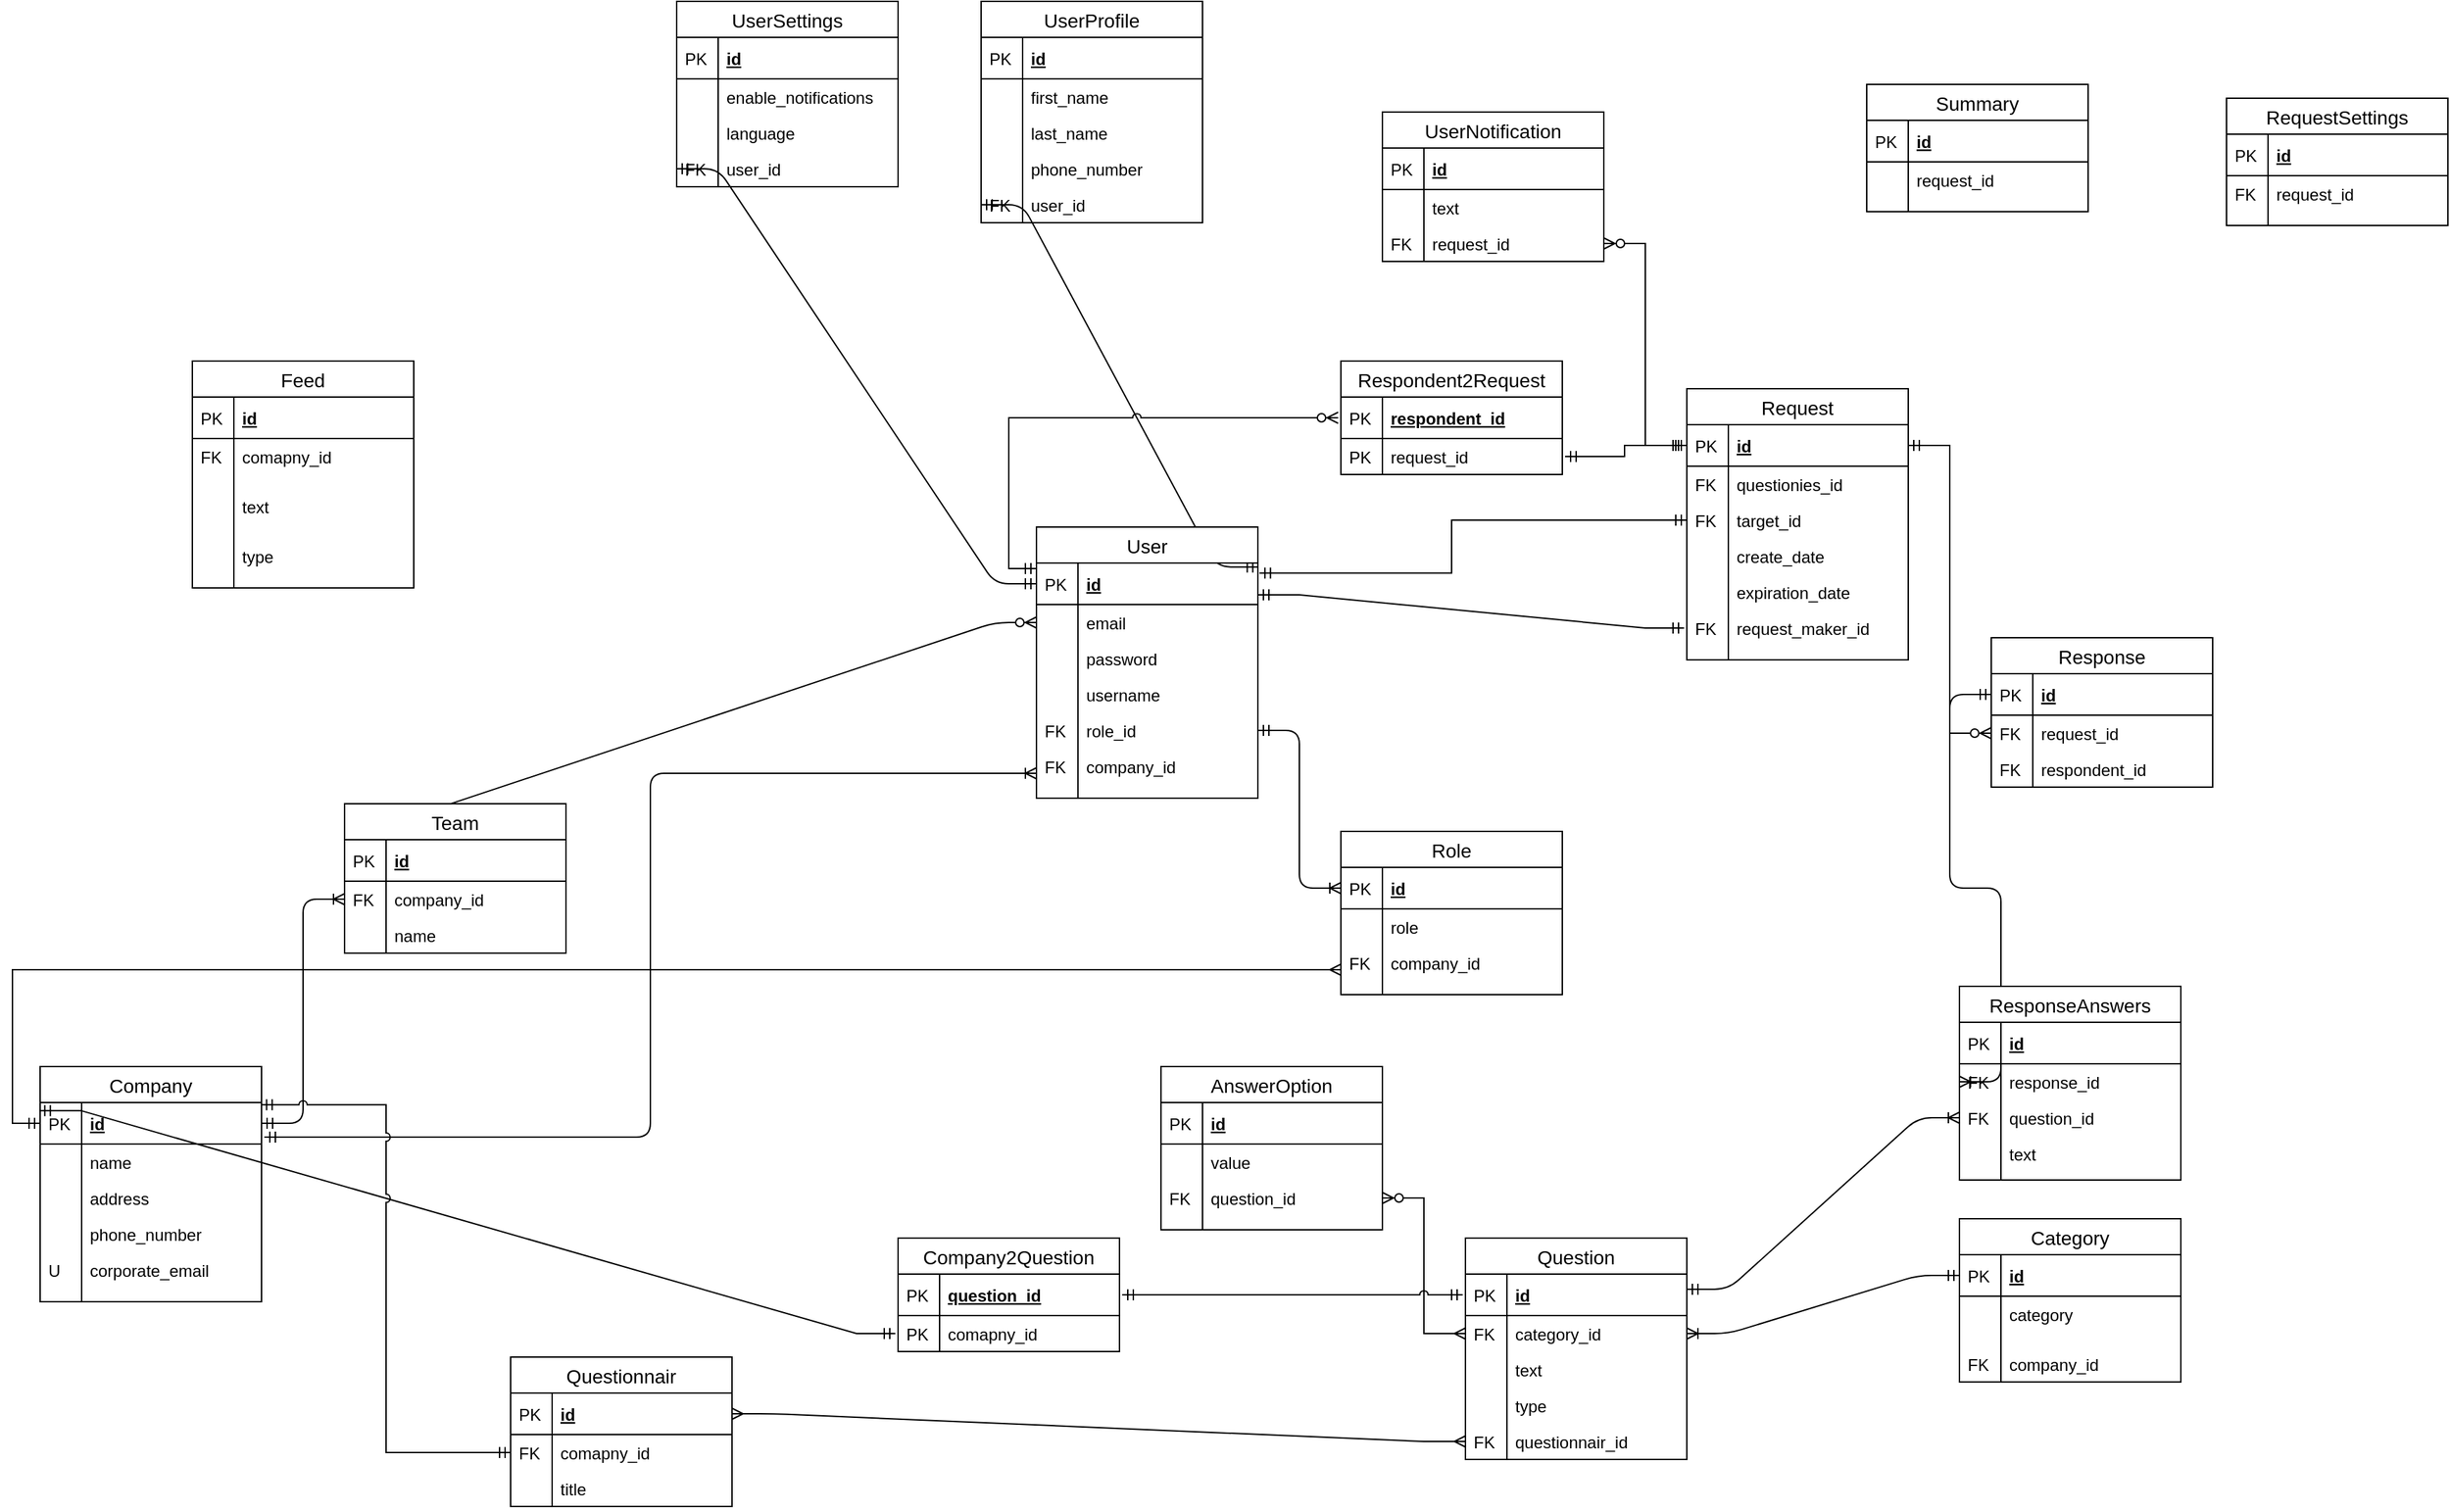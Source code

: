 <mxfile version="13.1.3">
    <diagram id="6hGFLwfOUW9BJ-s0fimq" name="Page-1">
        <mxGraphModel dx="1781" dy="1815" grid="1" gridSize="10" guides="1" tooltips="1" connect="1" arrows="1" fold="1" page="1" pageScale="1" pageWidth="827" pageHeight="1169" math="0" shadow="0">
            <root>
                <mxCell id="0"/>
                <mxCell id="1" parent="0"/>
                <mxCell id="70" value="" style="edgeStyle=entityRelationEdgeStyle;fontSize=12;html=1;endArrow=ERzeroToMany;endFill=1;startArrow=ERzeroToMany;entryX=0.009;entryY=0.14;entryDx=0;entryDy=0;entryPerimeter=0;" parent="1" source="6" target="25" edge="1">
                    <mxGeometry width="100" height="100" relative="1" as="geometry">
                        <mxPoint y="130" as="sourcePoint"/>
                        <mxPoint x="410" y="208" as="targetPoint"/>
                    </mxGeometry>
                </mxCell>
                <mxCell id="74" value="" style="edgeStyle=elbowEdgeStyle;fontSize=12;html=1;endArrow=ERoneToMany;entryX=0;entryY=0.5;entryDx=0;entryDy=0;startArrow=ERmandOne;startFill=0;" parent="1" target="12" edge="1">
                    <mxGeometry width="100" height="100" relative="1" as="geometry">
                        <mxPoint x="-398" y="551" as="sourcePoint"/>
                        <mxPoint x="130" y="240" as="targetPoint"/>
                    </mxGeometry>
                </mxCell>
                <mxCell id="76" value="" style="edgeStyle=entityRelationEdgeStyle;fontSize=12;html=1;endArrow=ERmany;startArrow=ERmany;exitX=1;exitY=0.5;exitDx=0;exitDy=0;startFill=0;endFill=0;" parent="1" source="37" target="320" edge="1">
                    <mxGeometry width="100" height="100" relative="1" as="geometry">
                        <mxPoint x="390" y="670" as="sourcePoint"/>
                        <mxPoint x="490" y="570" as="targetPoint"/>
                    </mxGeometry>
                </mxCell>
                <mxCell id="77" value="" style="edgeStyle=entityRelationEdgeStyle;fontSize=12;html=1;endArrow=ERoneToMany;startArrow=ERmandOne;entryX=0;entryY=0.5;entryDx=0;entryDy=0;" parent="1" source="15" target="28" edge="1">
                    <mxGeometry width="100" height="100" relative="1" as="geometry">
                        <mxPoint x="410" y="370" as="sourcePoint"/>
                        <mxPoint x="510" y="270" as="targetPoint"/>
                    </mxGeometry>
                </mxCell>
                <mxCell id="148" value="" style="edgeStyle=entityRelationEdgeStyle;fontSize=12;html=1;endArrow=ERoneToMany;startArrow=ERmandOne;jumpStyle=arc;" parent="1" source="138" target="52" edge="1">
                    <mxGeometry width="100" height="100" relative="1" as="geometry">
                        <mxPoint x="830" y="644" as="sourcePoint"/>
                        <mxPoint x="670" y="761" as="targetPoint"/>
                    </mxGeometry>
                </mxCell>
                <mxCell id="237" value="UserProfile" style="swimlane;fontStyle=0;childLayout=stackLayout;horizontal=1;startSize=26;horizontalStack=0;resizeParent=1;resizeParentMax=0;resizeLast=0;collapsible=1;marginBottom=0;align=center;fontSize=14;" parent="1" vertex="1">
                    <mxGeometry x="120" y="-270" width="160" height="160" as="geometry"/>
                </mxCell>
                <mxCell id="238" value="id" style="shape=partialRectangle;top=0;left=0;right=0;bottom=1;align=left;verticalAlign=middle;fillColor=none;spacingLeft=34;spacingRight=4;overflow=hidden;rotatable=0;points=[[0,0.5],[1,0.5]];portConstraint=eastwest;dropTarget=0;fontStyle=5;fontSize=12;" parent="237" vertex="1">
                    <mxGeometry y="26" width="160" height="30" as="geometry"/>
                </mxCell>
                <mxCell id="239" value="PK" style="shape=partialRectangle;top=0;left=0;bottom=0;fillColor=none;align=left;verticalAlign=middle;spacingLeft=4;spacingRight=4;overflow=hidden;rotatable=0;points=[];portConstraint=eastwest;part=1;fontSize=12;" parent="238" vertex="1" connectable="0">
                    <mxGeometry width="30" height="30" as="geometry"/>
                </mxCell>
                <mxCell id="240" value="first_name" style="shape=partialRectangle;top=0;left=0;right=0;bottom=0;align=left;verticalAlign=top;fillColor=none;spacingLeft=34;spacingRight=4;overflow=hidden;rotatable=0;points=[[0,0.5],[1,0.5]];portConstraint=eastwest;dropTarget=0;fontSize=12;" parent="237" vertex="1">
                    <mxGeometry y="56" width="160" height="26" as="geometry"/>
                </mxCell>
                <mxCell id="241" value="" style="shape=partialRectangle;top=0;left=0;bottom=0;fillColor=none;align=left;verticalAlign=top;spacingLeft=4;spacingRight=4;overflow=hidden;rotatable=0;points=[];portConstraint=eastwest;part=1;fontSize=12;" parent="240" vertex="1" connectable="0">
                    <mxGeometry width="30" height="26" as="geometry"/>
                </mxCell>
                <mxCell id="242" value="last_name" style="shape=partialRectangle;top=0;left=0;right=0;bottom=0;align=left;verticalAlign=top;fillColor=none;spacingLeft=34;spacingRight=4;overflow=hidden;rotatable=0;points=[[0,0.5],[1,0.5]];portConstraint=eastwest;dropTarget=0;fontSize=12;" parent="237" vertex="1">
                    <mxGeometry y="82" width="160" height="26" as="geometry"/>
                </mxCell>
                <mxCell id="243" value="" style="shape=partialRectangle;top=0;left=0;bottom=0;fillColor=none;align=left;verticalAlign=top;spacingLeft=4;spacingRight=4;overflow=hidden;rotatable=0;points=[];portConstraint=eastwest;part=1;fontSize=12;" parent="242" vertex="1" connectable="0">
                    <mxGeometry width="30" height="26" as="geometry"/>
                </mxCell>
                <mxCell id="326" value="phone_number" style="shape=partialRectangle;top=0;left=0;right=0;bottom=0;align=left;verticalAlign=top;fillColor=none;spacingLeft=34;spacingRight=4;overflow=hidden;rotatable=0;points=[[0,0.5],[1,0.5]];portConstraint=eastwest;dropTarget=0;fontSize=12;" parent="237" vertex="1">
                    <mxGeometry y="108" width="160" height="26" as="geometry"/>
                </mxCell>
                <mxCell id="327" value="" style="shape=partialRectangle;top=0;left=0;bottom=0;fillColor=none;align=left;verticalAlign=top;spacingLeft=4;spacingRight=4;overflow=hidden;rotatable=0;points=[];portConstraint=eastwest;part=1;fontSize=12;" parent="326" vertex="1" connectable="0">
                    <mxGeometry width="30" height="26" as="geometry"/>
                </mxCell>
                <mxCell id="244" value="user_id" style="shape=partialRectangle;top=0;left=0;right=0;bottom=0;align=left;verticalAlign=top;fillColor=none;spacingLeft=34;spacingRight=4;overflow=hidden;rotatable=0;points=[[0,0.5],[1,0.5]];portConstraint=eastwest;dropTarget=0;fontSize=12;" parent="237" vertex="1">
                    <mxGeometry y="134" width="160" height="26" as="geometry"/>
                </mxCell>
                <mxCell id="245" value="FK" style="shape=partialRectangle;top=0;left=0;bottom=0;fillColor=none;align=left;verticalAlign=top;spacingLeft=4;spacingRight=4;overflow=hidden;rotatable=0;points=[];portConstraint=eastwest;part=1;fontSize=12;" parent="244" vertex="1" connectable="0">
                    <mxGeometry width="30" height="26" as="geometry"/>
                </mxCell>
                <mxCell id="226" value="UserSettings" style="swimlane;fontStyle=0;childLayout=stackLayout;horizontal=1;startSize=26;horizontalStack=0;resizeParent=1;resizeParentMax=0;resizeLast=0;collapsible=1;marginBottom=0;align=center;fontSize=14;" parent="1" vertex="1">
                    <mxGeometry x="-100" y="-270" width="160" height="134" as="geometry"/>
                </mxCell>
                <mxCell id="227" value="id" style="shape=partialRectangle;top=0;left=0;right=0;bottom=1;align=left;verticalAlign=middle;fillColor=none;spacingLeft=34;spacingRight=4;overflow=hidden;rotatable=0;points=[[0,0.5],[1,0.5]];portConstraint=eastwest;dropTarget=0;fontStyle=5;fontSize=12;" parent="226" vertex="1">
                    <mxGeometry y="26" width="160" height="30" as="geometry"/>
                </mxCell>
                <mxCell id="228" value="PK" style="shape=partialRectangle;top=0;left=0;bottom=0;fillColor=none;align=left;verticalAlign=middle;spacingLeft=4;spacingRight=4;overflow=hidden;rotatable=0;points=[];portConstraint=eastwest;part=1;fontSize=12;" parent="227" vertex="1" connectable="0">
                    <mxGeometry width="30" height="30" as="geometry"/>
                </mxCell>
                <mxCell id="332" value="enable_notifications" style="shape=partialRectangle;top=0;left=0;right=0;bottom=0;align=left;verticalAlign=top;fillColor=none;spacingLeft=34;spacingRight=4;overflow=hidden;rotatable=0;points=[[0,0.5],[1,0.5]];portConstraint=eastwest;dropTarget=0;fontSize=12;" parent="226" vertex="1">
                    <mxGeometry y="56" width="160" height="26" as="geometry"/>
                </mxCell>
                <mxCell id="333" value="" style="shape=partialRectangle;top=0;left=0;bottom=0;fillColor=none;align=left;verticalAlign=top;spacingLeft=4;spacingRight=4;overflow=hidden;rotatable=0;points=[];portConstraint=eastwest;part=1;fontSize=12;" parent="332" vertex="1" connectable="0">
                    <mxGeometry width="30" height="26" as="geometry"/>
                </mxCell>
                <mxCell id="229" value="language" style="shape=partialRectangle;top=0;left=0;right=0;bottom=0;align=left;verticalAlign=top;fillColor=none;spacingLeft=34;spacingRight=4;overflow=hidden;rotatable=0;points=[[0,0.5],[1,0.5]];portConstraint=eastwest;dropTarget=0;fontSize=12;" parent="226" vertex="1">
                    <mxGeometry y="82" width="160" height="26" as="geometry"/>
                </mxCell>
                <mxCell id="230" value="" style="shape=partialRectangle;top=0;left=0;bottom=0;fillColor=none;align=left;verticalAlign=top;spacingLeft=4;spacingRight=4;overflow=hidden;rotatable=0;points=[];portConstraint=eastwest;part=1;fontSize=12;" parent="229" vertex="1" connectable="0">
                    <mxGeometry width="30" height="26" as="geometry"/>
                </mxCell>
                <mxCell id="231" value="user_id" style="shape=partialRectangle;top=0;left=0;right=0;bottom=0;align=left;verticalAlign=top;fillColor=none;spacingLeft=34;spacingRight=4;overflow=hidden;rotatable=0;points=[[0,0.5],[1,0.5]];portConstraint=eastwest;dropTarget=0;fontSize=12;" parent="226" vertex="1">
                    <mxGeometry y="108" width="160" height="26" as="geometry"/>
                </mxCell>
                <mxCell id="232" value="FK" style="shape=partialRectangle;top=0;left=0;bottom=0;fillColor=none;align=left;verticalAlign=top;spacingLeft=4;spacingRight=4;overflow=hidden;rotatable=0;points=[];portConstraint=eastwest;part=1;fontSize=12;" parent="231" vertex="1" connectable="0">
                    <mxGeometry width="30" height="26" as="geometry"/>
                </mxCell>
                <mxCell id="270" value="" style="edgeStyle=entityRelationEdgeStyle;fontSize=12;html=1;endArrow=ERmandOne;startArrow=ERmandOne;entryX=0;entryY=0.5;entryDx=0;entryDy=0;exitX=1.002;exitY=0.094;exitDx=0;exitDy=0;exitPerimeter=0;" parent="1" source="4" target="244" edge="1">
                    <mxGeometry width="100" height="100" relative="1" as="geometry">
                        <mxPoint x="20" y="20" as="sourcePoint"/>
                        <mxPoint x="120" y="-80" as="targetPoint"/>
                    </mxGeometry>
                </mxCell>
                <mxCell id="271" value="" style="edgeStyle=entityRelationEdgeStyle;fontSize=12;html=1;endArrow=ERmandOne;startArrow=ERmandOne;entryX=0;entryY=0.5;entryDx=0;entryDy=0;" parent="1" source="4" target="231" edge="1">
                    <mxGeometry width="100" height="100" relative="1" as="geometry">
                        <mxPoint x="320" y="121" as="sourcePoint"/>
                        <mxPoint x="130" y="-139" as="targetPoint"/>
                    </mxGeometry>
                </mxCell>
                <mxCell id="193" value="Summary" style="swimlane;fontStyle=0;childLayout=stackLayout;horizontal=1;startSize=26;horizontalStack=0;resizeParent=1;resizeParentMax=0;resizeLast=0;collapsible=1;marginBottom=0;align=center;fontSize=14;" parent="1" vertex="1">
                    <mxGeometry x="760" y="-210" width="160" height="92" as="geometry"/>
                </mxCell>
                <mxCell id="194" value="id" style="shape=partialRectangle;top=0;left=0;right=0;bottom=1;align=left;verticalAlign=middle;fillColor=none;spacingLeft=34;spacingRight=4;overflow=hidden;rotatable=0;points=[[0,0.5],[1,0.5]];portConstraint=eastwest;dropTarget=0;fontStyle=5;fontSize=12;" parent="193" vertex="1">
                    <mxGeometry y="26" width="160" height="30" as="geometry"/>
                </mxCell>
                <mxCell id="195" value="PK" style="shape=partialRectangle;top=0;left=0;bottom=0;fillColor=none;align=left;verticalAlign=middle;spacingLeft=4;spacingRight=4;overflow=hidden;rotatable=0;points=[];portConstraint=eastwest;part=1;fontSize=12;" parent="194" vertex="1" connectable="0">
                    <mxGeometry width="30" height="30" as="geometry"/>
                </mxCell>
                <mxCell id="196" value="request_id" style="shape=partialRectangle;top=0;left=0;right=0;bottom=0;align=left;verticalAlign=top;fillColor=none;spacingLeft=34;spacingRight=4;overflow=hidden;rotatable=0;points=[[0,0.5],[1,0.5]];portConstraint=eastwest;dropTarget=0;fontSize=12;" parent="193" vertex="1">
                    <mxGeometry y="56" width="160" height="26" as="geometry"/>
                </mxCell>
                <mxCell id="197" value="" style="shape=partialRectangle;top=0;left=0;bottom=0;fillColor=none;align=left;verticalAlign=top;spacingLeft=4;spacingRight=4;overflow=hidden;rotatable=0;points=[];portConstraint=eastwest;part=1;fontSize=12;" parent="196" vertex="1" connectable="0">
                    <mxGeometry width="30" height="26" as="geometry"/>
                </mxCell>
                <mxCell id="202" value="" style="shape=partialRectangle;top=0;left=0;right=0;bottom=0;align=left;verticalAlign=top;fillColor=none;spacingLeft=34;spacingRight=4;overflow=hidden;rotatable=0;points=[[0,0.5],[1,0.5]];portConstraint=eastwest;dropTarget=0;fontSize=12;" parent="193" vertex="1">
                    <mxGeometry y="82" width="160" height="10" as="geometry"/>
                </mxCell>
                <mxCell id="203" value="" style="shape=partialRectangle;top=0;left=0;bottom=0;fillColor=none;align=left;verticalAlign=top;spacingLeft=4;spacingRight=4;overflow=hidden;rotatable=0;points=[];portConstraint=eastwest;part=1;fontSize=12;" parent="202" vertex="1" connectable="0">
                    <mxGeometry width="30" height="10" as="geometry"/>
                </mxCell>
                <mxCell id="276" value="" style="edgeStyle=entityRelationEdgeStyle;fontSize=12;html=1;endArrow=ERoneToMany;startArrow=ERmandOne;exitX=1;exitY=0.5;exitDx=0;exitDy=0;entryX=0;entryY=0.5;entryDx=0;entryDy=0;" parent="1" source="10" target="115" edge="1">
                    <mxGeometry width="100" height="100" relative="1" as="geometry">
                        <mxPoint x="340" y="310" as="sourcePoint"/>
                        <mxPoint x="440" y="210" as="targetPoint"/>
                    </mxGeometry>
                </mxCell>
                <mxCell id="204" value="RequestSettings" style="swimlane;fontStyle=0;childLayout=stackLayout;horizontal=1;startSize=26;horizontalStack=0;resizeParent=1;resizeParentMax=0;resizeLast=0;collapsible=1;marginBottom=0;align=center;fontSize=14;" parent="1" vertex="1">
                    <mxGeometry x="1020" y="-200" width="160" height="92" as="geometry"/>
                </mxCell>
                <mxCell id="205" value="id" style="shape=partialRectangle;top=0;left=0;right=0;bottom=1;align=left;verticalAlign=middle;fillColor=none;spacingLeft=34;spacingRight=4;overflow=hidden;rotatable=0;points=[[0,0.5],[1,0.5]];portConstraint=eastwest;dropTarget=0;fontStyle=5;fontSize=12;" parent="204" vertex="1">
                    <mxGeometry y="26" width="160" height="30" as="geometry"/>
                </mxCell>
                <mxCell id="206" value="PK" style="shape=partialRectangle;top=0;left=0;bottom=0;fillColor=none;align=left;verticalAlign=middle;spacingLeft=4;spacingRight=4;overflow=hidden;rotatable=0;points=[];portConstraint=eastwest;part=1;fontSize=12;" parent="205" vertex="1" connectable="0">
                    <mxGeometry width="30" height="30" as="geometry"/>
                </mxCell>
                <mxCell id="207" value="request_id" style="shape=partialRectangle;top=0;left=0;right=0;bottom=0;align=left;verticalAlign=top;fillColor=none;spacingLeft=34;spacingRight=4;overflow=hidden;rotatable=0;points=[[0,0.5],[1,0.5]];portConstraint=eastwest;dropTarget=0;fontSize=12;" parent="204" vertex="1">
                    <mxGeometry y="56" width="160" height="26" as="geometry"/>
                </mxCell>
                <mxCell id="208" value="FK" style="shape=partialRectangle;top=0;left=0;bottom=0;fillColor=none;align=left;verticalAlign=top;spacingLeft=4;spacingRight=4;overflow=hidden;rotatable=0;points=[];portConstraint=eastwest;part=1;fontSize=12;" parent="207" vertex="1" connectable="0">
                    <mxGeometry width="30" height="26" as="geometry"/>
                </mxCell>
                <mxCell id="213" value="" style="shape=partialRectangle;top=0;left=0;right=0;bottom=0;align=left;verticalAlign=top;fillColor=none;spacingLeft=34;spacingRight=4;overflow=hidden;rotatable=0;points=[[0,0.5],[1,0.5]];portConstraint=eastwest;dropTarget=0;fontSize=12;" parent="204" vertex="1">
                    <mxGeometry y="82" width="160" height="10" as="geometry"/>
                </mxCell>
                <mxCell id="214" value="" style="shape=partialRectangle;top=0;left=0;bottom=0;fillColor=none;align=left;verticalAlign=top;spacingLeft=4;spacingRight=4;overflow=hidden;rotatable=0;points=[];portConstraint=eastwest;part=1;fontSize=12;" parent="213" vertex="1" connectable="0">
                    <mxGeometry width="30" height="10" as="geometry"/>
                </mxCell>
                <mxCell id="278" value="" style="edgeStyle=entityRelationEdgeStyle;fontSize=12;html=1;endArrow=ERoneToMany;startArrow=ERmandOne;entryX=0;entryY=0.5;entryDx=0;entryDy=0;" parent="1" source="104" target="185" edge="1">
                    <mxGeometry width="100" height="100" relative="1" as="geometry">
                        <mxPoint x="1110" y="90" as="sourcePoint"/>
                        <mxPoint x="1210" y="-10" as="targetPoint"/>
                    </mxGeometry>
                </mxCell>
                <mxCell id="279" value="" style="edgeStyle=entityRelationEdgeStyle;fontSize=12;html=1;endArrow=ERoneToMany;startArrow=ERmandOne;entryX=0;entryY=0.5;entryDx=0;entryDy=0;exitX=1;exitY=0.367;exitDx=0;exitDy=0;exitPerimeter=0;" parent="1" source="48" target="189" edge="1">
                    <mxGeometry width="100" height="100" relative="1" as="geometry">
                        <mxPoint x="830" y="550" as="sourcePoint"/>
                        <mxPoint x="1170" y="310" as="targetPoint"/>
                    </mxGeometry>
                </mxCell>
                <mxCell id="302" style="edgeStyle=elbowEdgeStyle;rounded=0;orthogonalLoop=1;jettySize=auto;html=1;exitX=0;exitY=0.5;exitDx=0;exitDy=0;endArrow=ERmandOne;endFill=0;startArrow=ERmandOne;startFill=0;entryX=1.007;entryY=0.243;entryDx=0;entryDy=0;entryPerimeter=0;" parent="1" source="165" target="4" edge="1">
                    <mxGeometry relative="1" as="geometry">
                        <mxPoint x="320" y="156" as="targetPoint"/>
                        <Array as="points">
                            <mxPoint x="460" y="150"/>
                            <mxPoint x="470" y="160"/>
                        </Array>
                    </mxGeometry>
                </mxCell>
                <mxCell id="314" style="edgeStyle=entityRelationEdgeStyle;rounded=0;orthogonalLoop=1;jettySize=auto;html=1;exitX=1;exitY=0.5;exitDx=0;exitDy=0;entryX=0;entryY=0.5;entryDx=0;entryDy=0;endArrow=ERzeroToMany;endFill=1;targetPerimeterSpacing=2;sourcePerimeterSpacing=2;startArrow=ERmandOne;startFill=0;" parent="1" source="161" target="108" edge="1">
                    <mxGeometry relative="1" as="geometry"/>
                </mxCell>
                <mxCell id="248" value="Feed" style="swimlane;fontStyle=0;childLayout=stackLayout;horizontal=1;startSize=26;horizontalStack=0;resizeParent=1;resizeParentMax=0;resizeLast=0;collapsible=1;marginBottom=0;align=center;fontSize=14;" parent="1" vertex="1">
                    <mxGeometry x="-450" y="-10" width="160" height="164" as="geometry"/>
                </mxCell>
                <mxCell id="249" value="id" style="shape=partialRectangle;top=0;left=0;right=0;bottom=1;align=left;verticalAlign=middle;fillColor=none;spacingLeft=34;spacingRight=4;overflow=hidden;rotatable=0;points=[[0,0.5],[1,0.5]];portConstraint=eastwest;dropTarget=0;fontStyle=5;fontSize=12;" parent="248" vertex="1">
                    <mxGeometry y="26" width="160" height="30" as="geometry"/>
                </mxCell>
                <mxCell id="250" value="PK" style="shape=partialRectangle;top=0;left=0;bottom=0;fillColor=none;align=left;verticalAlign=middle;spacingLeft=4;spacingRight=4;overflow=hidden;rotatable=0;points=[];portConstraint=eastwest;part=1;fontSize=12;" parent="249" vertex="1" connectable="0">
                    <mxGeometry width="30" height="30" as="geometry"/>
                </mxCell>
                <mxCell id="257" value="comapny_id" style="shape=partialRectangle;top=0;left=0;right=0;bottom=0;align=left;verticalAlign=top;fillColor=none;spacingLeft=34;spacingRight=4;overflow=hidden;rotatable=0;points=[[0,0.5],[1,0.5]];portConstraint=eastwest;dropTarget=0;fontSize=12;" parent="248" vertex="1">
                    <mxGeometry y="56" width="160" height="36" as="geometry"/>
                </mxCell>
                <mxCell id="258" value="FK" style="shape=partialRectangle;top=0;left=0;bottom=0;fillColor=none;align=left;verticalAlign=top;spacingLeft=4;spacingRight=4;overflow=hidden;rotatable=0;points=[];portConstraint=eastwest;part=1;fontSize=12;" parent="257" vertex="1" connectable="0">
                    <mxGeometry width="30" height="36" as="geometry"/>
                </mxCell>
                <mxCell id="373" value="text" style="shape=partialRectangle;top=0;left=0;right=0;bottom=0;align=left;verticalAlign=top;fillColor=none;spacingLeft=34;spacingRight=4;overflow=hidden;rotatable=0;points=[[0,0.5],[1,0.5]];portConstraint=eastwest;dropTarget=0;fontSize=12;" parent="248" vertex="1">
                    <mxGeometry y="92" width="160" height="36" as="geometry"/>
                </mxCell>
                <mxCell id="374" value="" style="shape=partialRectangle;top=0;left=0;bottom=0;fillColor=none;align=left;verticalAlign=top;spacingLeft=4;spacingRight=4;overflow=hidden;rotatable=0;points=[];portConstraint=eastwest;part=1;fontSize=12;" parent="373" vertex="1" connectable="0">
                    <mxGeometry width="30" height="36" as="geometry"/>
                </mxCell>
                <mxCell id="375" value="type" style="shape=partialRectangle;top=0;left=0;right=0;bottom=0;align=left;verticalAlign=top;fillColor=none;spacingLeft=34;spacingRight=4;overflow=hidden;rotatable=0;points=[[0,0.5],[1,0.5]];portConstraint=eastwest;dropTarget=0;fontSize=12;" parent="248" vertex="1">
                    <mxGeometry y="128" width="160" height="36" as="geometry"/>
                </mxCell>
                <mxCell id="376" value="" style="shape=partialRectangle;top=0;left=0;bottom=0;fillColor=none;align=left;verticalAlign=top;spacingLeft=4;spacingRight=4;overflow=hidden;rotatable=0;points=[];portConstraint=eastwest;part=1;fontSize=12;" parent="375" vertex="1" connectable="0">
                    <mxGeometry width="30" height="36" as="geometry"/>
                </mxCell>
                <mxCell id="361" style="edgeStyle=entityRelationEdgeStyle;rounded=0;jumpStyle=arc;orthogonalLoop=1;jettySize=auto;html=1;exitX=1;exitY=0.5;exitDx=0;exitDy=0;entryX=0;entryY=0.5;entryDx=0;entryDy=0;startArrow=ERzeroToMany;startFill=1;sourcePerimeterSpacing=2;endArrow=ERmandOne;endFill=0;targetPerimeterSpacing=2;" parent="1" source="266" target="161" edge="1">
                    <mxGeometry relative="1" as="geometry"/>
                </mxCell>
                <mxCell id="434" style="edgeStyle=entityRelationEdgeStyle;rounded=0;jumpStyle=arc;orthogonalLoop=1;jettySize=auto;html=1;exitX=1;exitY=0.25;exitDx=0;exitDy=0;startArrow=ERmandOne;startFill=0;sourcePerimeterSpacing=2;endArrow=ERmandOne;endFill=0;targetPerimeterSpacing=2;" parent="1" source="3" target="413" edge="1">
                    <mxGeometry relative="1" as="geometry"/>
                </mxCell>
                <mxCell id="114" value="Role" style="swimlane;fontStyle=0;childLayout=stackLayout;horizontal=1;startSize=26;horizontalStack=0;resizeParent=1;resizeParentMax=0;resizeLast=0;collapsible=1;marginBottom=0;align=center;fontSize=14;" parent="1" vertex="1">
                    <mxGeometry x="380" y="330" width="160" height="118" as="geometry"/>
                </mxCell>
                <mxCell id="115" value="id" style="shape=partialRectangle;top=0;left=0;right=0;bottom=1;align=left;verticalAlign=middle;fillColor=none;spacingLeft=34;spacingRight=4;overflow=hidden;rotatable=0;points=[[0,0.5],[1,0.5]];portConstraint=eastwest;dropTarget=0;fontStyle=5;fontSize=12;" parent="114" vertex="1">
                    <mxGeometry y="26" width="160" height="30" as="geometry"/>
                </mxCell>
                <mxCell id="116" value="PK" style="shape=partialRectangle;top=0;left=0;bottom=0;fillColor=none;align=left;verticalAlign=middle;spacingLeft=4;spacingRight=4;overflow=hidden;rotatable=0;points=[];portConstraint=eastwest;part=1;fontSize=12;" parent="115" vertex="1" connectable="0">
                    <mxGeometry width="30" height="30" as="geometry"/>
                </mxCell>
                <mxCell id="121" value="role" style="shape=partialRectangle;top=0;left=0;right=0;bottom=0;align=left;verticalAlign=top;fillColor=none;spacingLeft=34;spacingRight=4;overflow=hidden;rotatable=0;points=[[0,0.5],[1,0.5]];portConstraint=eastwest;dropTarget=0;fontSize=12;" parent="114" vertex="1">
                    <mxGeometry y="56" width="160" height="26" as="geometry"/>
                </mxCell>
                <mxCell id="122" value="" style="shape=partialRectangle;top=0;left=0;bottom=0;fillColor=none;align=left;verticalAlign=top;spacingLeft=4;spacingRight=4;overflow=hidden;rotatable=0;points=[];portConstraint=eastwest;part=1;fontSize=12;" parent="121" vertex="1" connectable="0">
                    <mxGeometry width="30" height="26" as="geometry"/>
                </mxCell>
                <mxCell id="123" value="company_id" style="shape=partialRectangle;top=0;left=0;right=0;bottom=0;align=left;verticalAlign=top;fillColor=none;spacingLeft=34;spacingRight=4;overflow=hidden;rotatable=0;points=[[0,0.5],[1,0.5]];portConstraint=eastwest;dropTarget=0;fontSize=12;" parent="114" vertex="1">
                    <mxGeometry y="82" width="160" height="36" as="geometry"/>
                </mxCell>
                <mxCell id="124" value="FK" style="shape=partialRectangle;top=0;left=0;bottom=0;fillColor=none;align=left;verticalAlign=top;spacingLeft=4;spacingRight=4;overflow=hidden;rotatable=0;points=[];portConstraint=eastwest;part=1;fontSize=12;" parent="123" vertex="1" connectable="0">
                    <mxGeometry width="30" height="36" as="geometry"/>
                </mxCell>
                <mxCell id="401" style="edgeStyle=entityRelationEdgeStyle;rounded=0;jumpStyle=arc;orthogonalLoop=1;jettySize=auto;html=1;exitX=1;exitY=0.5;exitDx=0;exitDy=0;entryX=0;entryY=0.5;entryDx=0;entryDy=0;startArrow=ERzeroToMany;startFill=1;sourcePerimeterSpacing=2;endArrow=ERmany;endFill=0;targetPerimeterSpacing=2;" parent="1" source="130" target="52" edge="1">
                    <mxGeometry relative="1" as="geometry"/>
                </mxCell>
                <mxCell id="182" value="ResponseAnswers" style="swimlane;fontStyle=0;childLayout=stackLayout;horizontal=1;startSize=26;horizontalStack=0;resizeParent=1;resizeParentMax=0;resizeLast=0;collapsible=1;marginBottom=0;align=center;fontSize=14;" parent="1" vertex="1">
                    <mxGeometry x="827" y="442" width="160" height="140" as="geometry"/>
                </mxCell>
                <mxCell id="183" value="id" style="shape=partialRectangle;top=0;left=0;right=0;bottom=1;align=left;verticalAlign=middle;fillColor=none;spacingLeft=34;spacingRight=4;overflow=hidden;rotatable=0;points=[[0,0.5],[1,0.5]];portConstraint=eastwest;dropTarget=0;fontStyle=5;fontSize=12;" parent="182" vertex="1">
                    <mxGeometry y="26" width="160" height="30" as="geometry"/>
                </mxCell>
                <mxCell id="184" value="PK" style="shape=partialRectangle;top=0;left=0;bottom=0;fillColor=none;align=left;verticalAlign=middle;spacingLeft=4;spacingRight=4;overflow=hidden;rotatable=0;points=[];portConstraint=eastwest;part=1;fontSize=12;" parent="183" vertex="1" connectable="0">
                    <mxGeometry width="30" height="30" as="geometry"/>
                </mxCell>
                <mxCell id="185" value="response_id" style="shape=partialRectangle;top=0;left=0;right=0;bottom=0;align=left;verticalAlign=top;fillColor=none;spacingLeft=34;spacingRight=4;overflow=hidden;rotatable=0;points=[[0,0.5],[1,0.5]];portConstraint=eastwest;dropTarget=0;fontSize=12;" parent="182" vertex="1">
                    <mxGeometry y="56" width="160" height="26" as="geometry"/>
                </mxCell>
                <mxCell id="186" value="FK" style="shape=partialRectangle;top=0;left=0;bottom=0;fillColor=none;align=left;verticalAlign=top;spacingLeft=4;spacingRight=4;overflow=hidden;rotatable=0;points=[];portConstraint=eastwest;part=1;fontSize=12;" parent="185" vertex="1" connectable="0">
                    <mxGeometry width="30" height="26" as="geometry"/>
                </mxCell>
                <mxCell id="189" value="question_id" style="shape=partialRectangle;top=0;left=0;right=0;bottom=0;align=left;verticalAlign=top;fillColor=none;spacingLeft=34;spacingRight=4;overflow=hidden;rotatable=0;points=[[0,0.5],[1,0.5]];portConstraint=eastwest;dropTarget=0;fontSize=12;" parent="182" vertex="1">
                    <mxGeometry y="82" width="160" height="26" as="geometry"/>
                </mxCell>
                <mxCell id="190" value="FK" style="shape=partialRectangle;top=0;left=0;bottom=0;fillColor=none;align=left;verticalAlign=top;spacingLeft=4;spacingRight=4;overflow=hidden;rotatable=0;points=[];portConstraint=eastwest;part=1;fontSize=12;" parent="189" vertex="1" connectable="0">
                    <mxGeometry width="30" height="26" as="geometry"/>
                </mxCell>
                <mxCell id="191" value="text" style="shape=partialRectangle;top=0;left=0;right=0;bottom=0;align=left;verticalAlign=top;fillColor=none;spacingLeft=34;spacingRight=4;overflow=hidden;rotatable=0;points=[[0,0.5],[1,0.5]];portConstraint=eastwest;dropTarget=0;fontSize=12;" parent="182" vertex="1">
                    <mxGeometry y="108" width="160" height="32" as="geometry"/>
                </mxCell>
                <mxCell id="192" value="" style="shape=partialRectangle;top=0;left=0;bottom=0;fillColor=none;align=left;verticalAlign=top;spacingLeft=4;spacingRight=4;overflow=hidden;rotatable=0;points=[];portConstraint=eastwest;part=1;fontSize=12;" parent="191" vertex="1" connectable="0">
                    <mxGeometry width="30" height="32" as="geometry"/>
                </mxCell>
                <mxCell id="137" value="Category" style="swimlane;fontStyle=0;childLayout=stackLayout;horizontal=1;startSize=26;horizontalStack=0;resizeParent=1;resizeParentMax=0;resizeLast=0;collapsible=1;marginBottom=0;align=center;fontSize=14;" parent="1" vertex="1">
                    <mxGeometry x="827" y="610" width="160" height="118" as="geometry"/>
                </mxCell>
                <mxCell id="138" value="id" style="shape=partialRectangle;top=0;left=0;right=0;bottom=1;align=left;verticalAlign=middle;fillColor=none;spacingLeft=34;spacingRight=4;overflow=hidden;rotatable=0;points=[[0,0.5],[1,0.5]];portConstraint=eastwest;dropTarget=0;fontStyle=5;fontSize=12;" parent="137" vertex="1">
                    <mxGeometry y="26" width="160" height="30" as="geometry"/>
                </mxCell>
                <mxCell id="139" value="PK" style="shape=partialRectangle;top=0;left=0;bottom=0;fillColor=none;align=left;verticalAlign=middle;spacingLeft=4;spacingRight=4;overflow=hidden;rotatable=0;points=[];portConstraint=eastwest;part=1;fontSize=12;" parent="138" vertex="1" connectable="0">
                    <mxGeometry width="30" height="30" as="geometry"/>
                </mxCell>
                <mxCell id="142" value="category" style="shape=partialRectangle;top=0;left=0;right=0;bottom=0;align=left;verticalAlign=top;fillColor=none;spacingLeft=34;spacingRight=4;overflow=hidden;rotatable=0;points=[[0,0.5],[1,0.5]];portConstraint=eastwest;dropTarget=0;fontSize=12;" parent="137" vertex="1">
                    <mxGeometry y="56" width="160" height="26" as="geometry"/>
                </mxCell>
                <mxCell id="143" value="" style="shape=partialRectangle;top=0;left=0;bottom=0;fillColor=none;align=left;verticalAlign=top;spacingLeft=4;spacingRight=4;overflow=hidden;rotatable=0;points=[];portConstraint=eastwest;part=1;fontSize=12;" parent="142" vertex="1" connectable="0">
                    <mxGeometry width="30" height="26" as="geometry"/>
                </mxCell>
                <mxCell id="146" value="" style="shape=partialRectangle;top=0;left=0;right=0;bottom=0;align=left;verticalAlign=top;fillColor=none;spacingLeft=34;spacingRight=4;overflow=hidden;rotatable=0;points=[[0,0.5],[1,0.5]];portConstraint=eastwest;dropTarget=0;fontSize=12;" parent="137" vertex="1">
                    <mxGeometry y="82" width="160" height="10" as="geometry"/>
                </mxCell>
                <mxCell id="147" value="" style="shape=partialRectangle;top=0;left=0;bottom=0;fillColor=none;align=left;verticalAlign=top;spacingLeft=4;spacingRight=4;overflow=hidden;rotatable=0;points=[];portConstraint=eastwest;part=1;fontSize=12;" parent="146" vertex="1" connectable="0">
                    <mxGeometry width="30" height="10" as="geometry"/>
                </mxCell>
                <mxCell id="505" value="company_id" style="shape=partialRectangle;top=0;left=0;right=0;bottom=0;align=left;verticalAlign=top;fillColor=none;spacingLeft=34;spacingRight=4;overflow=hidden;rotatable=0;points=[[0,0.5],[1,0.5]];portConstraint=eastwest;dropTarget=0;fontSize=12;" parent="137" vertex="1">
                    <mxGeometry y="92" width="160" height="26" as="geometry"/>
                </mxCell>
                <mxCell id="506" value="FK" style="shape=partialRectangle;top=0;left=0;bottom=0;fillColor=none;align=left;verticalAlign=top;spacingLeft=4;spacingRight=4;overflow=hidden;rotatable=0;points=[];portConstraint=eastwest;part=1;fontSize=12;" parent="505" vertex="1" connectable="0">
                    <mxGeometry width="30" height="26" as="geometry"/>
                </mxCell>
                <mxCell id="453" style="edgeStyle=entityRelationEdgeStyle;rounded=0;jumpStyle=arc;orthogonalLoop=1;jettySize=auto;html=1;startArrow=ERmandOne;startFill=0;sourcePerimeterSpacing=2;endArrow=ERmandOne;endFill=0;targetPerimeterSpacing=2;" parent="1" source="48" target="440" edge="1">
                    <mxGeometry relative="1" as="geometry"/>
                </mxCell>
                <mxCell id="47" value="Question" style="swimlane;fontStyle=0;childLayout=stackLayout;horizontal=1;startSize=26;horizontalStack=0;resizeParent=1;resizeParentMax=0;resizeLast=0;collapsible=1;marginBottom=0;align=center;fontSize=14;" parent="1" vertex="1">
                    <mxGeometry x="470" y="624" width="160" height="160" as="geometry"/>
                </mxCell>
                <mxCell id="48" value="id" style="shape=partialRectangle;top=0;left=0;right=0;bottom=1;align=left;verticalAlign=middle;fillColor=none;spacingLeft=34;spacingRight=4;overflow=hidden;rotatable=0;points=[[0,0.5],[1,0.5]];portConstraint=eastwest;dropTarget=0;fontStyle=5;fontSize=12;" parent="47" vertex="1">
                    <mxGeometry y="26" width="160" height="30" as="geometry"/>
                </mxCell>
                <mxCell id="49" value="PK" style="shape=partialRectangle;top=0;left=0;bottom=0;fillColor=none;align=left;verticalAlign=middle;spacingLeft=4;spacingRight=4;overflow=hidden;rotatable=0;points=[];portConstraint=eastwest;part=1;fontSize=12;" parent="48" vertex="1" connectable="0">
                    <mxGeometry width="30" height="30" as="geometry"/>
                </mxCell>
                <mxCell id="52" value="category_id" style="shape=partialRectangle;top=0;left=0;right=0;bottom=0;align=left;verticalAlign=top;fillColor=none;spacingLeft=34;spacingRight=4;overflow=hidden;rotatable=0;points=[[0,0.5],[1,0.5]];portConstraint=eastwest;dropTarget=0;fontSize=12;" parent="47" vertex="1">
                    <mxGeometry y="56" width="160" height="26" as="geometry"/>
                </mxCell>
                <mxCell id="53" value="FK" style="shape=partialRectangle;top=0;left=0;bottom=0;fillColor=none;align=left;verticalAlign=top;spacingLeft=4;spacingRight=4;overflow=hidden;rotatable=0;points=[];portConstraint=eastwest;part=1;fontSize=12;" parent="52" vertex="1" connectable="0">
                    <mxGeometry width="30" height="26" as="geometry"/>
                </mxCell>
                <mxCell id="377" value="text&#10;" style="shape=partialRectangle;top=0;left=0;right=0;bottom=0;align=left;verticalAlign=top;fillColor=none;spacingLeft=34;spacingRight=4;overflow=hidden;rotatable=0;points=[[0,0.5],[1,0.5]];portConstraint=eastwest;dropTarget=0;fontSize=12;" parent="47" vertex="1">
                    <mxGeometry y="82" width="160" height="26" as="geometry"/>
                </mxCell>
                <mxCell id="378" value="" style="shape=partialRectangle;top=0;left=0;bottom=0;fillColor=none;align=left;verticalAlign=top;spacingLeft=4;spacingRight=4;overflow=hidden;rotatable=0;points=[];portConstraint=eastwest;part=1;fontSize=12;" parent="377" vertex="1" connectable="0">
                    <mxGeometry width="30" height="26" as="geometry"/>
                </mxCell>
                <mxCell id="514" value="type" style="shape=partialRectangle;top=0;left=0;right=0;bottom=0;align=left;verticalAlign=top;fillColor=none;spacingLeft=34;spacingRight=4;overflow=hidden;rotatable=0;points=[[0,0.5],[1,0.5]];portConstraint=eastwest;dropTarget=0;fontSize=12;" vertex="1" parent="47">
                    <mxGeometry y="108" width="160" height="26" as="geometry"/>
                </mxCell>
                <mxCell id="515" value="" style="shape=partialRectangle;top=0;left=0;bottom=0;fillColor=none;align=left;verticalAlign=top;spacingLeft=4;spacingRight=4;overflow=hidden;rotatable=0;points=[];portConstraint=eastwest;part=1;fontSize=12;" vertex="1" connectable="0" parent="514">
                    <mxGeometry width="30" height="26" as="geometry"/>
                </mxCell>
                <mxCell id="320" value="questionnair_id" style="shape=partialRectangle;top=0;left=0;right=0;bottom=0;align=left;verticalAlign=top;fillColor=none;spacingLeft=34;spacingRight=4;overflow=hidden;rotatable=0;points=[[0,0.5],[1,0.5]];portConstraint=eastwest;dropTarget=0;fontSize=12;" parent="47" vertex="1">
                    <mxGeometry y="134" width="160" height="26" as="geometry"/>
                </mxCell>
                <mxCell id="321" value="FK" style="shape=partialRectangle;top=0;left=0;bottom=0;fillColor=none;align=left;verticalAlign=top;spacingLeft=4;spacingRight=4;overflow=hidden;rotatable=0;points=[];portConstraint=eastwest;part=1;fontSize=12;" parent="320" vertex="1" connectable="0">
                    <mxGeometry width="30" height="26" as="geometry"/>
                </mxCell>
                <mxCell id="3" value="User" style="swimlane;fontStyle=0;childLayout=stackLayout;horizontal=1;startSize=26;horizontalStack=0;resizeParent=1;resizeParentMax=0;resizeLast=0;collapsible=1;marginBottom=0;align=center;fontSize=14;" parent="1" vertex="1">
                    <mxGeometry x="160" y="110" width="160" height="196" as="geometry"/>
                </mxCell>
                <mxCell id="4" value="id" style="shape=partialRectangle;top=0;left=0;right=0;bottom=1;align=left;verticalAlign=middle;fillColor=none;spacingLeft=34;spacingRight=4;overflow=hidden;rotatable=0;points=[[0,0.5],[1,0.5]];portConstraint=eastwest;dropTarget=0;fontStyle=5;fontSize=12;" parent="3" vertex="1">
                    <mxGeometry y="26" width="160" height="30" as="geometry"/>
                </mxCell>
                <mxCell id="5" value="PK" style="shape=partialRectangle;top=0;left=0;bottom=0;fillColor=none;align=left;verticalAlign=middle;spacingLeft=4;spacingRight=4;overflow=hidden;rotatable=0;points=[];portConstraint=eastwest;part=1;fontSize=12;" parent="4" vertex="1" connectable="0">
                    <mxGeometry width="30" height="30" as="geometry"/>
                </mxCell>
                <mxCell id="6" value="email" style="shape=partialRectangle;top=0;left=0;right=0;bottom=0;align=left;verticalAlign=top;fillColor=none;spacingLeft=34;spacingRight=4;overflow=hidden;rotatable=0;points=[[0,0.5],[1,0.5]];portConstraint=eastwest;dropTarget=0;fontSize=12;" parent="3" vertex="1">
                    <mxGeometry y="56" width="160" height="26" as="geometry"/>
                </mxCell>
                <mxCell id="7" value="" style="shape=partialRectangle;top=0;left=0;bottom=0;fillColor=none;align=left;verticalAlign=top;spacingLeft=4;spacingRight=4;overflow=hidden;rotatable=0;points=[];portConstraint=eastwest;part=1;fontSize=12;" parent="6" vertex="1" connectable="0">
                    <mxGeometry width="30" height="26" as="geometry"/>
                </mxCell>
                <mxCell id="8" value="password" style="shape=partialRectangle;top=0;left=0;right=0;bottom=0;align=left;verticalAlign=top;fillColor=none;spacingLeft=34;spacingRight=4;overflow=hidden;rotatable=0;points=[[0,0.5],[1,0.5]];portConstraint=eastwest;dropTarget=0;fontSize=12;" parent="3" vertex="1">
                    <mxGeometry y="82" width="160" height="26" as="geometry"/>
                </mxCell>
                <mxCell id="9" value="" style="shape=partialRectangle;top=0;left=0;bottom=0;fillColor=none;align=left;verticalAlign=top;spacingLeft=4;spacingRight=4;overflow=hidden;rotatable=0;points=[];portConstraint=eastwest;part=1;fontSize=12;" parent="8" vertex="1" connectable="0">
                    <mxGeometry width="30" height="26" as="geometry"/>
                </mxCell>
                <mxCell id="511" value="username" style="shape=partialRectangle;top=0;left=0;right=0;bottom=0;align=left;verticalAlign=top;fillColor=none;spacingLeft=34;spacingRight=4;overflow=hidden;rotatable=0;points=[[0,0.5],[1,0.5]];portConstraint=eastwest;dropTarget=0;fontSize=12;" parent="3" vertex="1">
                    <mxGeometry y="108" width="160" height="26" as="geometry"/>
                </mxCell>
                <mxCell id="512" value="" style="shape=partialRectangle;top=0;left=0;bottom=0;fillColor=none;align=left;verticalAlign=top;spacingLeft=4;spacingRight=4;overflow=hidden;rotatable=0;points=[];portConstraint=eastwest;part=1;fontSize=12;" parent="511" vertex="1" connectable="0">
                    <mxGeometry width="30" height="26" as="geometry"/>
                </mxCell>
                <mxCell id="10" value="role_id" style="shape=partialRectangle;top=0;left=0;right=0;bottom=0;align=left;verticalAlign=top;fillColor=none;spacingLeft=34;spacingRight=4;overflow=hidden;rotatable=0;points=[[0,0.5],[1,0.5]];portConstraint=eastwest;dropTarget=0;fontSize=12;" parent="3" vertex="1">
                    <mxGeometry y="134" width="160" height="26" as="geometry"/>
                </mxCell>
                <mxCell id="11" value="FK" style="shape=partialRectangle;top=0;left=0;bottom=0;fillColor=none;align=left;verticalAlign=top;spacingLeft=4;spacingRight=4;overflow=hidden;rotatable=0;points=[];portConstraint=eastwest;part=1;fontSize=12;" parent="10" vertex="1" connectable="0">
                    <mxGeometry width="30" height="26" as="geometry"/>
                </mxCell>
                <mxCell id="12" value="company_id" style="shape=partialRectangle;top=0;left=0;right=0;bottom=0;align=left;verticalAlign=top;fillColor=none;spacingLeft=34;spacingRight=4;overflow=hidden;rotatable=0;points=[[0,0.5],[1,0.5]];portConstraint=eastwest;dropTarget=0;fontSize=12;" parent="3" vertex="1">
                    <mxGeometry y="160" width="160" height="36" as="geometry"/>
                </mxCell>
                <mxCell id="13" value="FK" style="shape=partialRectangle;top=0;left=0;bottom=0;fillColor=none;align=left;verticalAlign=top;spacingLeft=4;spacingRight=4;overflow=hidden;rotatable=0;points=[];portConstraint=eastwest;part=1;fontSize=12;" parent="12" vertex="1" connectable="0">
                    <mxGeometry width="30" height="36" as="geometry"/>
                </mxCell>
                <mxCell id="457" style="edgeStyle=entityRelationEdgeStyle;rounded=0;jumpStyle=arc;orthogonalLoop=1;jettySize=auto;html=1;startArrow=ERmandOne;startFill=0;sourcePerimeterSpacing=2;endArrow=ERmandOne;endFill=0;targetPerimeterSpacing=2;entryX=-0.004;entryY=0.194;entryDx=0;entryDy=0;entryPerimeter=0;" parent="1" source="443" target="15" edge="1">
                    <mxGeometry relative="1" as="geometry"/>
                </mxCell>
                <mxCell id="459" style="edgeStyle=elbowEdgeStyle;rounded=0;jumpStyle=arc;orthogonalLoop=1;jettySize=auto;html=1;exitX=0.998;exitY=0.056;exitDx=0;exitDy=0;entryX=0;entryY=0.5;entryDx=0;entryDy=0;startArrow=ERmandOne;startFill=0;sourcePerimeterSpacing=2;endArrow=ERmandOne;endFill=0;targetPerimeterSpacing=2;exitPerimeter=0;" parent="1" source="15" target="39" edge="1">
                    <mxGeometry relative="1" as="geometry"/>
                </mxCell>
                <mxCell id="25" value="Team" style="swimlane;fontStyle=0;childLayout=stackLayout;horizontal=1;startSize=26;horizontalStack=0;resizeParent=1;resizeParentMax=0;resizeLast=0;collapsible=1;marginBottom=0;align=center;fontSize=14;" parent="1" vertex="1">
                    <mxGeometry x="-340" y="310" width="160" height="108" as="geometry"/>
                </mxCell>
                <mxCell id="26" value="id" style="shape=partialRectangle;top=0;left=0;right=0;bottom=1;align=left;verticalAlign=middle;fillColor=none;spacingLeft=34;spacingRight=4;overflow=hidden;rotatable=0;points=[[0,0.5],[1,0.5]];portConstraint=eastwest;dropTarget=0;fontStyle=5;fontSize=12;" parent="25" vertex="1">
                    <mxGeometry y="26" width="160" height="30" as="geometry"/>
                </mxCell>
                <mxCell id="27" value="PK" style="shape=partialRectangle;top=0;left=0;bottom=0;fillColor=none;align=left;verticalAlign=middle;spacingLeft=4;spacingRight=4;overflow=hidden;rotatable=0;points=[];portConstraint=eastwest;part=1;fontSize=12;" parent="26" vertex="1" connectable="0">
                    <mxGeometry width="30" height="30" as="geometry"/>
                </mxCell>
                <mxCell id="28" value="company_id" style="shape=partialRectangle;top=0;left=0;right=0;bottom=0;align=left;verticalAlign=top;fillColor=none;spacingLeft=34;spacingRight=4;overflow=hidden;rotatable=0;points=[[0,0.5],[1,0.5]];portConstraint=eastwest;dropTarget=0;fontSize=12;" parent="25" vertex="1">
                    <mxGeometry y="56" width="160" height="26" as="geometry"/>
                </mxCell>
                <mxCell id="29" value="FK" style="shape=partialRectangle;top=0;left=0;bottom=0;fillColor=none;align=left;verticalAlign=top;spacingLeft=4;spacingRight=4;overflow=hidden;rotatable=0;points=[];portConstraint=eastwest;part=1;fontSize=12;" parent="28" vertex="1" connectable="0">
                    <mxGeometry width="30" height="26" as="geometry"/>
                </mxCell>
                <mxCell id="30" value="name&#10;" style="shape=partialRectangle;top=0;left=0;right=0;bottom=0;align=left;verticalAlign=top;fillColor=none;spacingLeft=34;spacingRight=4;overflow=hidden;rotatable=0;points=[[0,0.5],[1,0.5]];portConstraint=eastwest;dropTarget=0;fontSize=12;" parent="25" vertex="1">
                    <mxGeometry y="82" width="160" height="26" as="geometry"/>
                </mxCell>
                <mxCell id="31" value="" style="shape=partialRectangle;top=0;left=0;bottom=0;fillColor=none;align=left;verticalAlign=top;spacingLeft=4;spacingRight=4;overflow=hidden;rotatable=0;points=[];portConstraint=eastwest;part=1;fontSize=12;" parent="30" vertex="1" connectable="0">
                    <mxGeometry width="30" height="26" as="geometry"/>
                </mxCell>
                <mxCell id="14" value="Company" style="swimlane;fontStyle=0;childLayout=stackLayout;horizontal=1;startSize=26;horizontalStack=0;resizeParent=1;resizeParentMax=0;resizeLast=0;collapsible=1;marginBottom=0;align=center;fontSize=14;" parent="1" vertex="1">
                    <mxGeometry x="-560" y="500" width="160" height="170" as="geometry"/>
                </mxCell>
                <mxCell id="15" value="id" style="shape=partialRectangle;top=0;left=0;right=0;bottom=1;align=left;verticalAlign=middle;fillColor=none;spacingLeft=34;spacingRight=4;overflow=hidden;rotatable=0;points=[[0,0.5],[1,0.5]];portConstraint=eastwest;dropTarget=0;fontStyle=5;fontSize=12;" parent="14" vertex="1">
                    <mxGeometry y="26" width="160" height="30" as="geometry"/>
                </mxCell>
                <mxCell id="16" value="PK" style="shape=partialRectangle;top=0;left=0;bottom=0;fillColor=none;align=left;verticalAlign=middle;spacingLeft=4;spacingRight=4;overflow=hidden;rotatable=0;points=[];portConstraint=eastwest;part=1;fontSize=12;" parent="15" vertex="1" connectable="0">
                    <mxGeometry width="30" height="30" as="geometry"/>
                </mxCell>
                <mxCell id="17" value="name" style="shape=partialRectangle;top=0;left=0;right=0;bottom=0;align=left;verticalAlign=top;fillColor=none;spacingLeft=34;spacingRight=4;overflow=hidden;rotatable=0;points=[[0,0.5],[1,0.5]];portConstraint=eastwest;dropTarget=0;fontSize=12;" parent="14" vertex="1">
                    <mxGeometry y="56" width="160" height="26" as="geometry"/>
                </mxCell>
                <mxCell id="18" value="" style="shape=partialRectangle;top=0;left=0;bottom=0;fillColor=none;align=left;verticalAlign=top;spacingLeft=4;spacingRight=4;overflow=hidden;rotatable=0;points=[];portConstraint=eastwest;part=1;fontSize=12;" parent="17" vertex="1" connectable="0">
                    <mxGeometry width="30" height="26" as="geometry"/>
                </mxCell>
                <mxCell id="19" value="address" style="shape=partialRectangle;top=0;left=0;right=0;bottom=0;align=left;verticalAlign=top;fillColor=none;spacingLeft=34;spacingRight=4;overflow=hidden;rotatable=0;points=[[0,0.5],[1,0.5]];portConstraint=eastwest;dropTarget=0;fontSize=12;" parent="14" vertex="1">
                    <mxGeometry y="82" width="160" height="26" as="geometry"/>
                </mxCell>
                <mxCell id="20" value="" style="shape=partialRectangle;top=0;left=0;bottom=0;fillColor=none;align=left;verticalAlign=top;spacingLeft=4;spacingRight=4;overflow=hidden;rotatable=0;points=[];portConstraint=eastwest;part=1;fontSize=12;" parent="19" vertex="1" connectable="0">
                    <mxGeometry width="30" height="26" as="geometry"/>
                </mxCell>
                <mxCell id="21" value="phone_number&#10;" style="shape=partialRectangle;top=0;left=0;right=0;bottom=0;align=left;verticalAlign=top;fillColor=none;spacingLeft=34;spacingRight=4;overflow=hidden;rotatable=0;points=[[0,0.5],[1,0.5]];portConstraint=eastwest;dropTarget=0;fontSize=12;" parent="14" vertex="1">
                    <mxGeometry y="108" width="160" height="26" as="geometry"/>
                </mxCell>
                <mxCell id="22" value="" style="shape=partialRectangle;top=0;left=0;bottom=0;fillColor=none;align=left;verticalAlign=top;spacingLeft=4;spacingRight=4;overflow=hidden;rotatable=0;points=[];portConstraint=eastwest;part=1;fontSize=12;" parent="21" vertex="1" connectable="0">
                    <mxGeometry width="30" height="26" as="geometry"/>
                </mxCell>
                <mxCell id="432" value="corporate_email&#10;" style="shape=partialRectangle;top=0;left=0;right=0;bottom=0;align=left;verticalAlign=top;fillColor=none;spacingLeft=34;spacingRight=4;overflow=hidden;rotatable=0;points=[[0,0.5],[1,0.5]];portConstraint=eastwest;dropTarget=0;fontSize=12;" parent="14" vertex="1">
                    <mxGeometry y="134" width="160" height="26" as="geometry"/>
                </mxCell>
                <mxCell id="433" value="U" style="shape=partialRectangle;top=0;left=0;bottom=0;fillColor=none;align=left;verticalAlign=top;spacingLeft=4;spacingRight=4;overflow=hidden;rotatable=0;points=[];portConstraint=eastwest;part=1;fontSize=12;" parent="432" vertex="1" connectable="0">
                    <mxGeometry width="30" height="26" as="geometry"/>
                </mxCell>
                <mxCell id="23" value="" style="shape=partialRectangle;top=0;left=0;right=0;bottom=0;align=left;verticalAlign=top;fillColor=none;spacingLeft=34;spacingRight=4;overflow=hidden;rotatable=0;points=[[0,0.5],[1,0.5]];portConstraint=eastwest;dropTarget=0;fontSize=12;" parent="14" vertex="1">
                    <mxGeometry y="160" width="160" height="10" as="geometry"/>
                </mxCell>
                <mxCell id="24" value="" style="shape=partialRectangle;top=0;left=0;bottom=0;fillColor=none;align=left;verticalAlign=top;spacingLeft=4;spacingRight=4;overflow=hidden;rotatable=0;points=[];portConstraint=eastwest;part=1;fontSize=12;" parent="23" vertex="1" connectable="0">
                    <mxGeometry width="30" height="10" as="geometry"/>
                </mxCell>
                <mxCell id="36" value="Questionnair" style="swimlane;fontStyle=0;childLayout=stackLayout;horizontal=1;startSize=26;horizontalStack=0;resizeParent=1;resizeParentMax=0;resizeLast=0;collapsible=1;marginBottom=0;align=center;fontSize=14;" parent="1" vertex="1">
                    <mxGeometry x="-220" y="710" width="160" height="108" as="geometry"/>
                </mxCell>
                <mxCell id="37" value="id" style="shape=partialRectangle;top=0;left=0;right=0;bottom=1;align=left;verticalAlign=middle;fillColor=none;spacingLeft=34;spacingRight=4;overflow=hidden;rotatable=0;points=[[0,0.5],[1,0.5]];portConstraint=eastwest;dropTarget=0;fontStyle=5;fontSize=12;" parent="36" vertex="1">
                    <mxGeometry y="26" width="160" height="30" as="geometry"/>
                </mxCell>
                <mxCell id="38" value="PK" style="shape=partialRectangle;top=0;left=0;bottom=0;fillColor=none;align=left;verticalAlign=middle;spacingLeft=4;spacingRight=4;overflow=hidden;rotatable=0;points=[];portConstraint=eastwest;part=1;fontSize=12;" parent="37" vertex="1" connectable="0">
                    <mxGeometry width="30" height="30" as="geometry"/>
                </mxCell>
                <mxCell id="39" value="comapny_id" style="shape=partialRectangle;top=0;left=0;right=0;bottom=0;align=left;verticalAlign=top;fillColor=none;spacingLeft=34;spacingRight=4;overflow=hidden;rotatable=0;points=[[0,0.5],[1,0.5]];portConstraint=eastwest;dropTarget=0;fontSize=12;" parent="36" vertex="1">
                    <mxGeometry y="56" width="160" height="26" as="geometry"/>
                </mxCell>
                <mxCell id="40" value="FK" style="shape=partialRectangle;top=0;left=0;bottom=0;fillColor=none;align=left;verticalAlign=top;spacingLeft=4;spacingRight=4;overflow=hidden;rotatable=0;points=[];portConstraint=eastwest;part=1;fontSize=12;" parent="39" vertex="1" connectable="0">
                    <mxGeometry width="30" height="26" as="geometry"/>
                </mxCell>
                <mxCell id="41" value="title" style="shape=partialRectangle;top=0;left=0;right=0;bottom=0;align=left;verticalAlign=top;fillColor=none;spacingLeft=34;spacingRight=4;overflow=hidden;rotatable=0;points=[[0,0.5],[1,0.5]];portConstraint=eastwest;dropTarget=0;fontSize=12;" parent="36" vertex="1">
                    <mxGeometry y="82" width="160" height="26" as="geometry"/>
                </mxCell>
                <mxCell id="42" value="" style="shape=partialRectangle;top=0;left=0;bottom=0;fillColor=none;align=left;verticalAlign=top;spacingLeft=4;spacingRight=4;overflow=hidden;rotatable=0;points=[];portConstraint=eastwest;part=1;fontSize=12;" parent="41" vertex="1" connectable="0">
                    <mxGeometry width="30" height="26" as="geometry"/>
                </mxCell>
                <mxCell id="440" value="Company2Question" style="swimlane;fontStyle=0;childLayout=stackLayout;horizontal=1;startSize=26;horizontalStack=0;resizeParent=1;resizeParentMax=0;resizeLast=0;collapsible=1;marginBottom=0;align=center;fontSize=14;" parent="1" vertex="1">
                    <mxGeometry x="60" y="624" width="160" height="82" as="geometry"/>
                </mxCell>
                <mxCell id="441" value="question_id" style="shape=partialRectangle;top=0;left=0;right=0;bottom=1;align=left;verticalAlign=middle;fillColor=none;spacingLeft=34;spacingRight=4;overflow=hidden;rotatable=0;points=[[0,0.5],[1,0.5]];portConstraint=eastwest;dropTarget=0;fontStyle=5;fontSize=12;" parent="440" vertex="1">
                    <mxGeometry y="26" width="160" height="30" as="geometry"/>
                </mxCell>
                <mxCell id="442" value="PK" style="shape=partialRectangle;top=0;left=0;bottom=0;fillColor=none;align=left;verticalAlign=middle;spacingLeft=4;spacingRight=4;overflow=hidden;rotatable=0;points=[];portConstraint=eastwest;part=1;fontSize=12;" parent="441" vertex="1" connectable="0">
                    <mxGeometry width="30" height="30" as="geometry"/>
                </mxCell>
                <mxCell id="443" value="comapny_id" style="shape=partialRectangle;top=0;left=0;right=0;bottom=0;align=left;verticalAlign=top;fillColor=none;spacingLeft=34;spacingRight=4;overflow=hidden;rotatable=0;points=[[0,0.5],[1,0.5]];portConstraint=eastwest;dropTarget=0;fontSize=12;" parent="440" vertex="1">
                    <mxGeometry y="56" width="160" height="26" as="geometry"/>
                </mxCell>
                <mxCell id="444" value="PK" style="shape=partialRectangle;top=0;left=0;bottom=0;fillColor=none;align=left;verticalAlign=top;spacingLeft=4;spacingRight=4;overflow=hidden;rotatable=0;points=[];portConstraint=eastwest;part=1;fontSize=12;" parent="443" vertex="1" connectable="0">
                    <mxGeometry width="30" height="26" as="geometry"/>
                </mxCell>
                <mxCell id="103" value="Response" style="swimlane;fontStyle=0;childLayout=stackLayout;horizontal=1;startSize=26;horizontalStack=0;resizeParent=1;resizeParentMax=0;resizeLast=0;collapsible=1;marginBottom=0;align=center;fontSize=14;" parent="1" vertex="1">
                    <mxGeometry x="850" y="190" width="160" height="108" as="geometry"/>
                </mxCell>
                <mxCell id="104" value="id" style="shape=partialRectangle;top=0;left=0;right=0;bottom=1;align=left;verticalAlign=middle;fillColor=none;spacingLeft=34;spacingRight=4;overflow=hidden;rotatable=0;points=[[0,0.5],[1,0.5]];portConstraint=eastwest;dropTarget=0;fontStyle=5;fontSize=12;" parent="103" vertex="1">
                    <mxGeometry y="26" width="160" height="30" as="geometry"/>
                </mxCell>
                <mxCell id="105" value="PK" style="shape=partialRectangle;top=0;left=0;bottom=0;fillColor=none;align=left;verticalAlign=middle;spacingLeft=4;spacingRight=4;overflow=hidden;rotatable=0;points=[];portConstraint=eastwest;part=1;fontSize=12;" parent="104" vertex="1" connectable="0">
                    <mxGeometry width="30" height="30" as="geometry"/>
                </mxCell>
                <mxCell id="108" value="request_id" style="shape=partialRectangle;top=0;left=0;right=0;bottom=0;align=left;verticalAlign=top;fillColor=none;spacingLeft=34;spacingRight=4;overflow=hidden;rotatable=0;points=[[0,0.5],[1,0.5]];portConstraint=eastwest;dropTarget=0;fontSize=12;" parent="103" vertex="1">
                    <mxGeometry y="56" width="160" height="26" as="geometry"/>
                </mxCell>
                <mxCell id="109" value="FK" style="shape=partialRectangle;top=0;left=0;bottom=0;fillColor=none;align=left;verticalAlign=top;spacingLeft=4;spacingRight=4;overflow=hidden;rotatable=0;points=[];portConstraint=eastwest;part=1;fontSize=12;" parent="108" vertex="1" connectable="0">
                    <mxGeometry width="30" height="26" as="geometry"/>
                </mxCell>
                <mxCell id="466" value="respondent_id" style="shape=partialRectangle;top=0;left=0;right=0;bottom=0;align=left;verticalAlign=top;fillColor=none;spacingLeft=34;spacingRight=4;overflow=hidden;rotatable=0;points=[[0,0.5],[1,0.5]];portConstraint=eastwest;dropTarget=0;fontSize=12;" parent="103" vertex="1">
                    <mxGeometry y="82" width="160" height="26" as="geometry"/>
                </mxCell>
                <mxCell id="467" value="FK" style="shape=partialRectangle;top=0;left=0;bottom=0;fillColor=none;align=left;verticalAlign=top;spacingLeft=4;spacingRight=4;overflow=hidden;rotatable=0;points=[];portConstraint=eastwest;part=1;fontSize=12;" parent="466" vertex="1" connectable="0">
                    <mxGeometry width="30" height="26" as="geometry"/>
                </mxCell>
                <mxCell id="259" value="UserNotification" style="swimlane;fontStyle=0;childLayout=stackLayout;horizontal=1;startSize=26;horizontalStack=0;resizeParent=1;resizeParentMax=0;resizeLast=0;collapsible=1;marginBottom=0;align=center;fontSize=14;" parent="1" vertex="1">
                    <mxGeometry x="410" y="-190" width="160" height="108" as="geometry"/>
                </mxCell>
                <mxCell id="260" value="id" style="shape=partialRectangle;top=0;left=0;right=0;bottom=1;align=left;verticalAlign=middle;fillColor=none;spacingLeft=34;spacingRight=4;overflow=hidden;rotatable=0;points=[[0,0.5],[1,0.5]];portConstraint=eastwest;dropTarget=0;fontStyle=5;fontSize=12;" parent="259" vertex="1">
                    <mxGeometry y="26" width="160" height="30" as="geometry"/>
                </mxCell>
                <mxCell id="261" value="PK" style="shape=partialRectangle;top=0;left=0;bottom=0;fillColor=none;align=left;verticalAlign=middle;spacingLeft=4;spacingRight=4;overflow=hidden;rotatable=0;points=[];portConstraint=eastwest;part=1;fontSize=12;" parent="260" vertex="1" connectable="0">
                    <mxGeometry width="30" height="30" as="geometry"/>
                </mxCell>
                <mxCell id="342" value="text" style="shape=partialRectangle;top=0;left=0;right=0;bottom=0;align=left;verticalAlign=top;fillColor=none;spacingLeft=34;spacingRight=4;overflow=hidden;rotatable=0;points=[[0,0.5],[1,0.5]];portConstraint=eastwest;dropTarget=0;fontSize=12;" parent="259" vertex="1">
                    <mxGeometry y="56" width="160" height="26" as="geometry"/>
                </mxCell>
                <mxCell id="343" value="" style="shape=partialRectangle;top=0;left=0;bottom=0;fillColor=none;align=left;verticalAlign=top;spacingLeft=4;spacingRight=4;overflow=hidden;rotatable=0;points=[];portConstraint=eastwest;part=1;fontSize=12;" parent="342" vertex="1" connectable="0">
                    <mxGeometry width="30" height="26" as="geometry"/>
                </mxCell>
                <mxCell id="266" value="request_id" style="shape=partialRectangle;top=0;left=0;right=0;bottom=0;align=left;verticalAlign=top;fillColor=none;spacingLeft=34;spacingRight=4;overflow=hidden;rotatable=0;points=[[0,0.5],[1,0.5]];portConstraint=eastwest;dropTarget=0;fontSize=12;" parent="259" vertex="1">
                    <mxGeometry y="82" width="160" height="26" as="geometry"/>
                </mxCell>
                <mxCell id="267" value="FK" style="shape=partialRectangle;top=0;left=0;bottom=0;fillColor=none;align=left;verticalAlign=top;spacingLeft=4;spacingRight=4;overflow=hidden;rotatable=0;points=[];portConstraint=eastwest;part=1;fontSize=12;" parent="266" vertex="1" connectable="0">
                    <mxGeometry width="30" height="26" as="geometry"/>
                </mxCell>
                <mxCell id="160" value="Request" style="swimlane;fontStyle=0;childLayout=stackLayout;horizontal=1;startSize=26;horizontalStack=0;resizeParent=1;resizeParentMax=0;resizeLast=0;collapsible=1;marginBottom=0;align=center;fontSize=14;" parent="1" vertex="1">
                    <mxGeometry x="630" y="10" width="160" height="196" as="geometry"/>
                </mxCell>
                <mxCell id="161" value="id" style="shape=partialRectangle;top=0;left=0;right=0;bottom=1;align=left;verticalAlign=middle;fillColor=none;spacingLeft=34;spacingRight=4;overflow=hidden;rotatable=0;points=[[0,0.5],[1,0.5]];portConstraint=eastwest;dropTarget=0;fontStyle=5;fontSize=12;" parent="160" vertex="1">
                    <mxGeometry y="26" width="160" height="30" as="geometry"/>
                </mxCell>
                <mxCell id="162" value="PK" style="shape=partialRectangle;top=0;left=0;bottom=0;fillColor=none;align=left;verticalAlign=middle;spacingLeft=4;spacingRight=4;overflow=hidden;rotatable=0;points=[];portConstraint=eastwest;part=1;fontSize=12;" parent="161" vertex="1" connectable="0">
                    <mxGeometry width="30" height="30" as="geometry"/>
                </mxCell>
                <mxCell id="163" value="questionies_id" style="shape=partialRectangle;top=0;left=0;right=0;bottom=0;align=left;verticalAlign=top;fillColor=none;spacingLeft=34;spacingRight=4;overflow=hidden;rotatable=0;points=[[0,0.5],[1,0.5]];portConstraint=eastwest;dropTarget=0;fontSize=12;" parent="160" vertex="1">
                    <mxGeometry y="56" width="160" height="26" as="geometry"/>
                </mxCell>
                <mxCell id="164" value="FK" style="shape=partialRectangle;top=0;left=0;bottom=0;fillColor=none;align=left;verticalAlign=top;spacingLeft=4;spacingRight=4;overflow=hidden;rotatable=0;points=[];portConstraint=eastwest;part=1;fontSize=12;" parent="163" vertex="1" connectable="0">
                    <mxGeometry width="30" height="26" as="geometry"/>
                </mxCell>
                <mxCell id="165" value="target_id" style="shape=partialRectangle;top=0;left=0;right=0;bottom=0;align=left;verticalAlign=top;fillColor=none;spacingLeft=34;spacingRight=4;overflow=hidden;rotatable=0;points=[[0,0.5],[1,0.5]];portConstraint=eastwest;dropTarget=0;fontSize=12;" parent="160" vertex="1">
                    <mxGeometry y="82" width="160" height="26" as="geometry"/>
                </mxCell>
                <mxCell id="166" value="FK" style="shape=partialRectangle;top=0;left=0;bottom=0;fillColor=none;align=left;verticalAlign=top;spacingLeft=4;spacingRight=4;overflow=hidden;rotatable=0;points=[];portConstraint=eastwest;part=1;fontSize=12;" parent="165" vertex="1" connectable="0">
                    <mxGeometry width="30" height="26" as="geometry"/>
                </mxCell>
                <mxCell id="335" value="create_date" style="shape=partialRectangle;top=0;left=0;right=0;bottom=0;align=left;verticalAlign=top;fillColor=none;spacingLeft=34;spacingRight=4;overflow=hidden;rotatable=0;points=[[0,0.5],[1,0.5]];portConstraint=eastwest;dropTarget=0;fontSize=12;" parent="160" vertex="1">
                    <mxGeometry y="108" width="160" height="26" as="geometry"/>
                </mxCell>
                <mxCell id="336" value="" style="shape=partialRectangle;top=0;left=0;bottom=0;fillColor=none;align=left;verticalAlign=top;spacingLeft=4;spacingRight=4;overflow=hidden;rotatable=0;points=[];portConstraint=eastwest;part=1;fontSize=12;" parent="335" vertex="1" connectable="0">
                    <mxGeometry width="30" height="26" as="geometry"/>
                </mxCell>
                <mxCell id="337" value="expiration_date" style="shape=partialRectangle;top=0;left=0;right=0;bottom=0;align=left;verticalAlign=top;fillColor=none;spacingLeft=34;spacingRight=4;overflow=hidden;rotatable=0;points=[[0,0.5],[1,0.5]];portConstraint=eastwest;dropTarget=0;fontSize=12;" parent="160" vertex="1">
                    <mxGeometry y="134" width="160" height="26" as="geometry"/>
                </mxCell>
                <mxCell id="338" value="" style="shape=partialRectangle;top=0;left=0;bottom=0;fillColor=none;align=left;verticalAlign=top;spacingLeft=4;spacingRight=4;overflow=hidden;rotatable=0;points=[];portConstraint=eastwest;part=1;fontSize=12;" parent="337" vertex="1" connectable="0">
                    <mxGeometry width="30" height="26" as="geometry"/>
                </mxCell>
                <mxCell id="413" value="request_maker_id" style="shape=partialRectangle;top=0;left=0;right=0;bottom=0;align=left;verticalAlign=top;fillColor=none;spacingLeft=34;spacingRight=4;overflow=hidden;rotatable=0;points=[[0,0.5],[1,0.5]];portConstraint=eastwest;dropTarget=0;fontSize=12;" parent="160" vertex="1">
                    <mxGeometry y="160" width="160" height="26" as="geometry"/>
                </mxCell>
                <mxCell id="414" value="FK" style="shape=partialRectangle;top=0;left=0;bottom=0;fillColor=none;align=left;verticalAlign=top;spacingLeft=4;spacingRight=4;overflow=hidden;rotatable=0;points=[];portConstraint=eastwest;part=1;fontSize=12;" parent="413" vertex="1" connectable="0">
                    <mxGeometry width="30" height="26" as="geometry"/>
                </mxCell>
                <mxCell id="169" value="" style="shape=partialRectangle;top=0;left=0;right=0;bottom=0;align=left;verticalAlign=top;fillColor=none;spacingLeft=34;spacingRight=4;overflow=hidden;rotatable=0;points=[[0,0.5],[1,0.5]];portConstraint=eastwest;dropTarget=0;fontSize=12;" parent="160" vertex="1">
                    <mxGeometry y="186" width="160" height="10" as="geometry"/>
                </mxCell>
                <mxCell id="170" value="" style="shape=partialRectangle;top=0;left=0;bottom=0;fillColor=none;align=left;verticalAlign=top;spacingLeft=4;spacingRight=4;overflow=hidden;rotatable=0;points=[];portConstraint=eastwest;part=1;fontSize=12;" parent="169" vertex="1" connectable="0">
                    <mxGeometry width="30" height="10" as="geometry"/>
                </mxCell>
                <mxCell id="491" style="edgeStyle=orthogonalEdgeStyle;rounded=0;jumpStyle=arc;orthogonalLoop=1;jettySize=auto;html=1;startArrow=ERmandOne;startFill=0;sourcePerimeterSpacing=2;endArrow=ERmandOne;endFill=0;targetPerimeterSpacing=2;" parent="1" source="488" target="161" edge="1">
                    <mxGeometry relative="1" as="geometry"/>
                </mxCell>
                <mxCell id="496" style="edgeStyle=orthogonalEdgeStyle;rounded=0;jumpStyle=arc;orthogonalLoop=1;jettySize=auto;html=1;entryX=0;entryY=0.133;entryDx=0;entryDy=0;entryPerimeter=0;startArrow=ERzeroToMany;startFill=1;sourcePerimeterSpacing=2;endArrow=ERmandOne;endFill=0;targetPerimeterSpacing=2;" parent="1" source="484" target="4" edge="1">
                    <mxGeometry relative="1" as="geometry"/>
                </mxCell>
                <mxCell id="483" value="Respondent2Request" style="swimlane;fontStyle=0;childLayout=stackLayout;horizontal=1;startSize=26;horizontalStack=0;resizeParent=1;resizeParentMax=0;resizeLast=0;collapsible=1;marginBottom=0;align=center;fontSize=14;" parent="1" vertex="1">
                    <mxGeometry x="380" y="-10" width="160" height="82" as="geometry"/>
                </mxCell>
                <mxCell id="484" value="respondent_id" style="shape=partialRectangle;top=0;left=0;right=0;bottom=1;align=left;verticalAlign=middle;fillColor=none;spacingLeft=34;spacingRight=4;overflow=hidden;rotatable=0;points=[[0,0.5],[1,0.5]];portConstraint=eastwest;dropTarget=0;fontStyle=5;fontSize=12;" parent="483" vertex="1">
                    <mxGeometry y="26" width="160" height="30" as="geometry"/>
                </mxCell>
                <mxCell id="485" value="PK" style="shape=partialRectangle;top=0;left=0;bottom=0;fillColor=none;align=left;verticalAlign=middle;spacingLeft=4;spacingRight=4;overflow=hidden;rotatable=0;points=[];portConstraint=eastwest;part=1;fontSize=12;" parent="484" vertex="1" connectable="0">
                    <mxGeometry width="30" height="30" as="geometry"/>
                </mxCell>
                <mxCell id="488" value="request_id" style="shape=partialRectangle;top=0;left=0;right=0;bottom=0;align=left;verticalAlign=top;fillColor=none;spacingLeft=34;spacingRight=4;overflow=hidden;rotatable=0;points=[[0,0.5],[1,0.5]];portConstraint=eastwest;dropTarget=0;fontSize=12;" parent="483" vertex="1">
                    <mxGeometry y="56" width="160" height="26" as="geometry"/>
                </mxCell>
                <mxCell id="489" value="PK" style="shape=partialRectangle;top=0;left=0;bottom=0;fillColor=none;align=left;verticalAlign=top;spacingLeft=4;spacingRight=4;overflow=hidden;rotatable=0;points=[];portConstraint=eastwest;part=1;fontSize=12;" parent="488" vertex="1" connectable="0">
                    <mxGeometry width="30" height="26" as="geometry"/>
                </mxCell>
                <mxCell id="507" style="edgeStyle=orthogonalEdgeStyle;rounded=0;orthogonalLoop=1;jettySize=auto;html=1;entryX=0;entryY=0.5;entryDx=0;entryDy=0;endArrow=ERmandOne;endFill=0;startArrow=ERmany;startFill=0;" parent="1" source="123" target="15" edge="1">
                    <mxGeometry relative="1" as="geometry"/>
                </mxCell>
                <mxCell id="125" value="AnswerOption" style="swimlane;fontStyle=0;childLayout=stackLayout;horizontal=1;startSize=26;horizontalStack=0;resizeParent=1;resizeParentMax=0;resizeLast=0;collapsible=1;marginBottom=0;align=center;fontSize=14;" parent="1" vertex="1">
                    <mxGeometry x="250" y="500" width="160" height="118" as="geometry"/>
                </mxCell>
                <mxCell id="126" value="id" style="shape=partialRectangle;top=0;left=0;right=0;bottom=1;align=left;verticalAlign=middle;fillColor=none;spacingLeft=34;spacingRight=4;overflow=hidden;rotatable=0;points=[[0,0.5],[1,0.5]];portConstraint=eastwest;dropTarget=0;fontStyle=5;fontSize=12;" parent="125" vertex="1">
                    <mxGeometry y="26" width="160" height="30" as="geometry"/>
                </mxCell>
                <mxCell id="127" value="PK" style="shape=partialRectangle;top=0;left=0;bottom=0;fillColor=none;align=left;verticalAlign=middle;spacingLeft=4;spacingRight=4;overflow=hidden;rotatable=0;points=[];portConstraint=eastwest;part=1;fontSize=12;" parent="126" vertex="1" connectable="0">
                    <mxGeometry width="30" height="30" as="geometry"/>
                </mxCell>
                <mxCell id="128" value="value" style="shape=partialRectangle;top=0;left=0;right=0;bottom=0;align=left;verticalAlign=top;fillColor=none;spacingLeft=34;spacingRight=4;overflow=hidden;rotatable=0;points=[[0,0.5],[1,0.5]];portConstraint=eastwest;dropTarget=0;fontSize=12;" parent="125" vertex="1">
                    <mxGeometry y="56" width="160" height="26" as="geometry"/>
                </mxCell>
                <mxCell id="129" value="" style="shape=partialRectangle;top=0;left=0;bottom=0;fillColor=none;align=left;verticalAlign=top;spacingLeft=4;spacingRight=4;overflow=hidden;rotatable=0;points=[];portConstraint=eastwest;part=1;fontSize=12;" parent="128" vertex="1" connectable="0">
                    <mxGeometry width="30" height="26" as="geometry"/>
                </mxCell>
                <mxCell id="130" value="question_id" style="shape=partialRectangle;top=0;left=0;right=0;bottom=0;align=left;verticalAlign=top;fillColor=none;spacingLeft=34;spacingRight=4;overflow=hidden;rotatable=0;points=[[0,0.5],[1,0.5]];portConstraint=eastwest;dropTarget=0;fontSize=12;" parent="125" vertex="1">
                    <mxGeometry y="82" width="160" height="26" as="geometry"/>
                </mxCell>
                <mxCell id="131" value="FK" style="shape=partialRectangle;top=0;left=0;bottom=0;fillColor=none;align=left;verticalAlign=top;spacingLeft=4;spacingRight=4;overflow=hidden;rotatable=0;points=[];portConstraint=eastwest;part=1;fontSize=12;" parent="130" vertex="1" connectable="0">
                    <mxGeometry width="30" height="26" as="geometry"/>
                </mxCell>
                <mxCell id="134" value="" style="shape=partialRectangle;top=0;left=0;right=0;bottom=0;align=left;verticalAlign=top;fillColor=none;spacingLeft=34;spacingRight=4;overflow=hidden;rotatable=0;points=[[0,0.5],[1,0.5]];portConstraint=eastwest;dropTarget=0;fontSize=12;" parent="125" vertex="1">
                    <mxGeometry y="108" width="160" height="10" as="geometry"/>
                </mxCell>
                <mxCell id="135" value="" style="shape=partialRectangle;top=0;left=0;bottom=0;fillColor=none;align=left;verticalAlign=top;spacingLeft=4;spacingRight=4;overflow=hidden;rotatable=0;points=[];portConstraint=eastwest;part=1;fontSize=12;" parent="134" vertex="1" connectable="0">
                    <mxGeometry width="30" height="10" as="geometry"/>
                </mxCell>
            </root>
        </mxGraphModel>
    </diagram>
</mxfile>